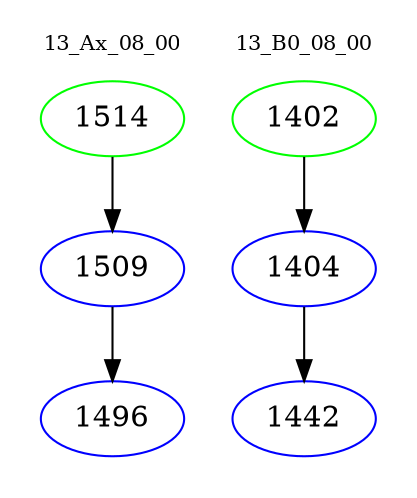 digraph{
subgraph cluster_0 {
color = white
label = "13_Ax_08_00";
fontsize=10;
T0_1514 [label="1514", color="green"]
T0_1514 -> T0_1509 [color="black"]
T0_1509 [label="1509", color="blue"]
T0_1509 -> T0_1496 [color="black"]
T0_1496 [label="1496", color="blue"]
}
subgraph cluster_1 {
color = white
label = "13_B0_08_00";
fontsize=10;
T1_1402 [label="1402", color="green"]
T1_1402 -> T1_1404 [color="black"]
T1_1404 [label="1404", color="blue"]
T1_1404 -> T1_1442 [color="black"]
T1_1442 [label="1442", color="blue"]
}
}
